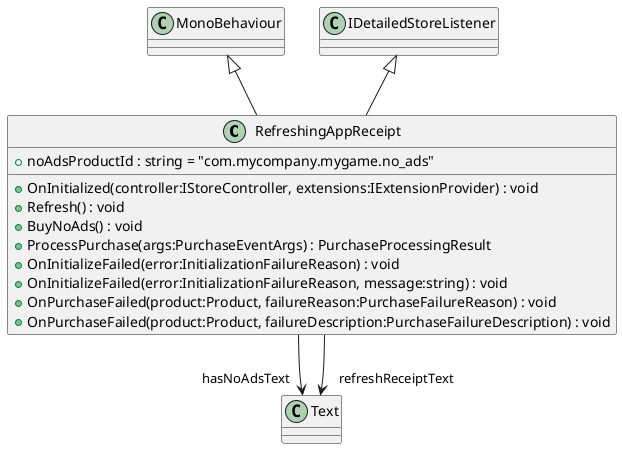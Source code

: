 @startuml
class RefreshingAppReceipt {
    + noAdsProductId : string = "com.mycompany.mygame.no_ads"
    + OnInitialized(controller:IStoreController, extensions:IExtensionProvider) : void
    + Refresh() : void
    + BuyNoAds() : void
    + ProcessPurchase(args:PurchaseEventArgs) : PurchaseProcessingResult
    + OnInitializeFailed(error:InitializationFailureReason) : void
    + OnInitializeFailed(error:InitializationFailureReason, message:string) : void
    + OnPurchaseFailed(product:Product, failureReason:PurchaseFailureReason) : void
    + OnPurchaseFailed(product:Product, failureDescription:PurchaseFailureDescription) : void
}
MonoBehaviour <|-- RefreshingAppReceipt
IDetailedStoreListener <|-- RefreshingAppReceipt
RefreshingAppReceipt --> "hasNoAdsText" Text
RefreshingAppReceipt --> "refreshReceiptText" Text
@enduml
